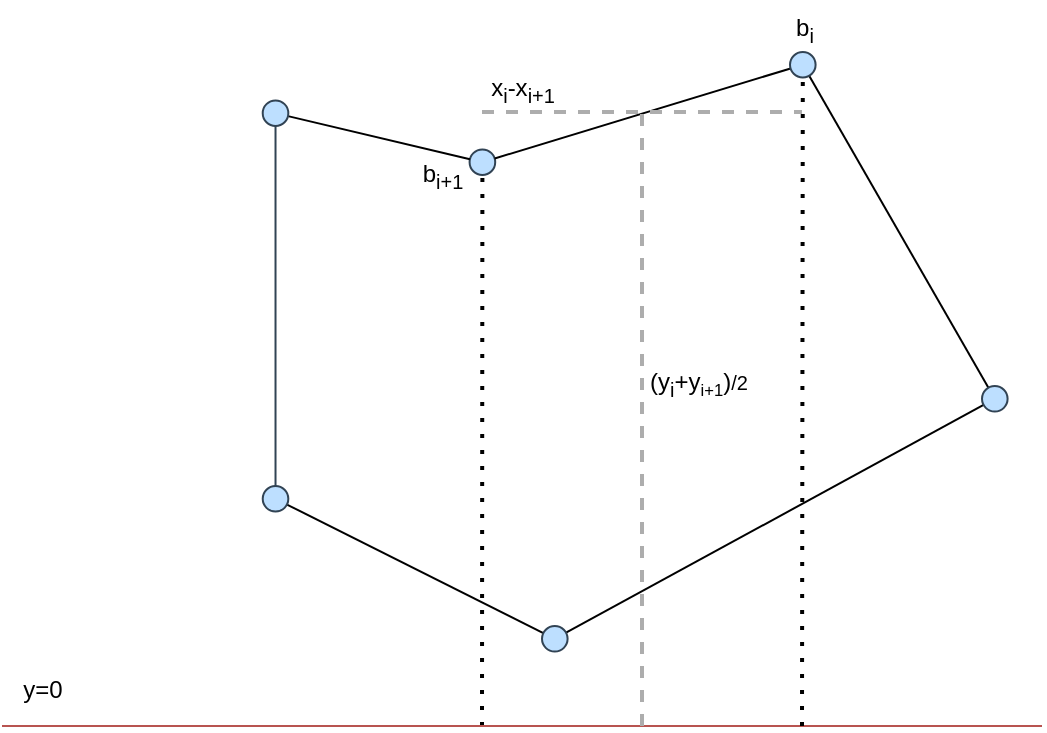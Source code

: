 <mxfile version="20.7.4" type="device"><diagram id="8tnmcAnf5vKQqU9Yrkuo" name="Stránka-1"><mxGraphModel dx="2206" dy="1298" grid="1" gridSize="10" guides="1" tooltips="1" connect="1" arrows="1" fold="1" page="1" pageScale="1" pageWidth="827" pageHeight="1169" math="0" shadow="0"><root><mxCell id="0"/><mxCell id="1" parent="0"/><mxCell id="j0QpfPrZqNBl76bQKwAY-191" value="" style="endArrow=none;html=1;rounded=0;" parent="1" source="j0QpfPrZqNBl76bQKwAY-190" target="j0QpfPrZqNBl76bQKwAY-182" edge="1"><mxGeometry width="50" height="50" relative="1" as="geometry"><mxPoint x="497.09" y="807.411" as="sourcePoint"/><mxPoint x="638.129" y="730.611" as="targetPoint"/></mxGeometry></mxCell><mxCell id="j0QpfPrZqNBl76bQKwAY-192" value="" style="endArrow=none;html=1;rounded=0;fillColor=#647687;strokeColor=#314354;" parent="1" source="j0QpfPrZqNBl76bQKwAY-190" target="j0QpfPrZqNBl76bQKwAY-188" edge="1"><mxGeometry width="50" height="50" relative="1" as="geometry"><mxPoint x="279.493" y="871.411" as="sourcePoint"/><mxPoint x="495.81" y="295.411" as="targetPoint"/></mxGeometry></mxCell><mxCell id="j0QpfPrZqNBl76bQKwAY-184" value="" style="endArrow=none;html=1;rounded=0;" parent="1" source="j0QpfPrZqNBl76bQKwAY-181" target="j0QpfPrZqNBl76bQKwAY-182" edge="1"><mxGeometry width="50" height="50" relative="1" as="geometry"><mxPoint x="586.267" y="679.411" as="sourcePoint"/><mxPoint x="624.666" y="717.811" as="targetPoint"/></mxGeometry></mxCell><mxCell id="j0QpfPrZqNBl76bQKwAY-227" value="" style="group" parent="1" vertex="1" connectable="0"><mxGeometry x="385.002" y="447.2" width="35" height="36.291" as="geometry"/></mxCell><mxCell id="j0QpfPrZqNBl76bQKwAY-186" value="" style="ellipse;whiteSpace=wrap;html=1;aspect=fixed;fillColor=#BDDFFF;fontColor=#ffffff;strokeColor=#314354;" parent="j0QpfPrZqNBl76bQKwAY-227" vertex="1"><mxGeometry x="8.8" y="24.491" width="12.8" height="12.8" as="geometry"/></mxCell><mxCell id="j0QpfPrZqNBl76bQKwAY-189" value="" style="endArrow=none;html=1;rounded=0;" parent="1" source="j0QpfPrZqNBl76bQKwAY-186" target="j0QpfPrZqNBl76bQKwAY-188" edge="1"><mxGeometry width="50" height="50" relative="1" as="geometry"><mxPoint x="317.47" y="436.211" as="sourcePoint"/><mxPoint x="381.469" y="372.211" as="targetPoint"/></mxGeometry></mxCell><mxCell id="j0QpfPrZqNBl76bQKwAY-185" value="" style="endArrow=none;html=1;rounded=0;" parent="1" source="j0QpfPrZqNBl76bQKwAY-181" target="j0QpfPrZqNBl76bQKwAY-183" edge="1"><mxGeometry width="50" height="50" relative="1" as="geometry"><mxPoint x="611.867" y="615.411" as="sourcePoint"/><mxPoint x="675.866" y="551.411" as="targetPoint"/></mxGeometry></mxCell><mxCell id="j0QpfPrZqNBl76bQKwAY-187" value="" style="endArrow=none;html=1;rounded=0;" parent="1" source="j0QpfPrZqNBl76bQKwAY-186" target="j0QpfPrZqNBl76bQKwAY-183" edge="1"><mxGeometry width="50" height="50" relative="1" as="geometry"><mxPoint x="381.469" y="487.411" as="sourcePoint"/><mxPoint x="535.067" y="487.411" as="targetPoint"/></mxGeometry></mxCell><mxCell id="KYYekJaslA2TPX-1TaYA-10" value="" style="group" vertex="1" connectable="0" parent="1"><mxGeometry x="549.0" y="413.18" width="32" height="32.025" as="geometry"/></mxCell><mxCell id="j0QpfPrZqNBl76bQKwAY-183" value="" style="ellipse;whiteSpace=wrap;html=1;aspect=fixed;fillColor=#BDDFFF;fontColor=#ffffff;strokeColor=#314354;" parent="KYYekJaslA2TPX-1TaYA-10" vertex="1"><mxGeometry x="5" y="9.8" width="12.8" height="12.8" as="geometry"/></mxCell><mxCell id="j0QpfPrZqNBl76bQKwAY-201" value="b&lt;sub&gt;i&lt;/sub&gt;" style="text;html=1;align=center;verticalAlign=middle;resizable=0;points=[];autosize=1;strokeColor=none;fillColor=none;fillStyle=auto;opacity=40;" parent="KYYekJaslA2TPX-1TaYA-10" vertex="1"><mxGeometry x="-3" y="-16" width="30" height="30" as="geometry"/></mxCell><mxCell id="j0QpfPrZqNBl76bQKwAY-182" value="" style="ellipse;whiteSpace=wrap;html=1;aspect=fixed;fillColor=#BDDFFF;fontColor=#ffffff;strokeColor=#314354;" parent="1" vertex="1"><mxGeometry x="430.001" y="710.0" width="12.8" height="12.8" as="geometry"/></mxCell><mxCell id="j0QpfPrZqNBl76bQKwAY-181" value="" style="ellipse;whiteSpace=wrap;html=1;aspect=fixed;fillColor=#BDDFFF;fontColor=#ffffff;strokeColor=#314354;" parent="1" vertex="1"><mxGeometry x="650.001" y="590.0" width="12.8" height="12.8" as="geometry"/></mxCell><mxCell id="j0QpfPrZqNBl76bQKwAY-188" value="" style="ellipse;whiteSpace=wrap;html=1;aspect=fixed;fillColor=#BDDFFF;fontColor=#ffffff;strokeColor=#314354;" parent="1" vertex="1"><mxGeometry x="290.36" y="447.2" width="12.8" height="12.8" as="geometry"/></mxCell><mxCell id="j0QpfPrZqNBl76bQKwAY-190" value="" style="ellipse;whiteSpace=wrap;html=1;aspect=fixed;fillColor=#BDDFFF;fontColor=#ffffff;strokeColor=#314354;" parent="1" vertex="1"><mxGeometry x="290.362" y="640" width="12.8" height="12.8" as="geometry"/></mxCell><mxCell id="KYYekJaslA2TPX-1TaYA-15" value="" style="endArrow=none;dashed=1;html=1;dashPattern=1 3;strokeWidth=2;rounded=0;" edge="1" parent="1" target="j0QpfPrZqNBl76bQKwAY-186"><mxGeometry width="50" height="50" relative="1" as="geometry"><mxPoint x="400" y="760" as="sourcePoint"/><mxPoint x="410" y="510" as="targetPoint"/></mxGeometry></mxCell><mxCell id="KYYekJaslA2TPX-1TaYA-16" value="" style="endArrow=none;html=1;rounded=0;fillColor=#f8cecc;strokeColor=#b85450;" edge="1" parent="1"><mxGeometry width="50" height="50" relative="1" as="geometry"><mxPoint x="160" y="760" as="sourcePoint"/><mxPoint x="680" y="760" as="targetPoint"/></mxGeometry></mxCell><mxCell id="KYYekJaslA2TPX-1TaYA-17" value="" style="endArrow=none;dashed=1;html=1;dashPattern=1 3;strokeWidth=2;rounded=0;" edge="1" parent="1" target="j0QpfPrZqNBl76bQKwAY-183"><mxGeometry width="50" height="50" relative="1" as="geometry"><mxPoint x="560" y="760" as="sourcePoint"/><mxPoint x="415.201" y="505.291" as="targetPoint"/></mxGeometry></mxCell><mxCell id="KYYekJaslA2TPX-1TaYA-18" value="" style="endArrow=none;dashed=1;html=1;strokeWidth=2;rounded=0;strokeColor=#ADADAD;" edge="1" parent="1"><mxGeometry width="50" height="50" relative="1" as="geometry"><mxPoint x="480" y="760" as="sourcePoint"/><mxPoint x="480" y="450" as="targetPoint"/></mxGeometry></mxCell><mxCell id="KYYekJaslA2TPX-1TaYA-19" value="" style="endArrow=none;dashed=1;html=1;strokeWidth=2;rounded=0;strokeColor=#ADADAD;" edge="1" parent="1"><mxGeometry width="50" height="50" relative="1" as="geometry"><mxPoint x="400" y="453" as="sourcePoint"/><mxPoint x="560" y="453" as="targetPoint"/></mxGeometry></mxCell><mxCell id="j0QpfPrZqNBl76bQKwAY-207" value="b&lt;sub&gt;i+1&lt;/sub&gt;" style="text;html=1;align=center;verticalAlign=middle;resizable=0;points=[];autosize=1;strokeColor=none;fillColor=none;fillStyle=auto;opacity=40;" parent="1" vertex="1"><mxGeometry x="360.002" y="470" width="40" height="30" as="geometry"/></mxCell><mxCell id="KYYekJaslA2TPX-1TaYA-20" value="(y&lt;sub style=&quot;border-color: var(--border-color);&quot;&gt;i&lt;/sub&gt;+y&lt;span style=&quot;border-color: var(--border-color); font-size: 10px;&quot;&gt;&lt;sub style=&quot;border-color: var(--border-color);&quot;&gt;i+1&lt;/sub&gt;&lt;/span&gt;)&lt;span style=&quot;font-size: 10px;&quot;&gt;/2&lt;/span&gt;" style="text;html=1;align=center;verticalAlign=middle;resizable=0;points=[];autosize=1;strokeColor=none;fillColor=none;fillStyle=auto;opacity=40;" vertex="1" parent="1"><mxGeometry x="473.002" y="573.8" width="70" height="30" as="geometry"/></mxCell><mxCell id="KYYekJaslA2TPX-1TaYA-21" value="x&lt;sub&gt;i&lt;/sub&gt;-x&lt;sub&gt;i+1&lt;/sub&gt;" style="text;html=1;align=center;verticalAlign=middle;resizable=0;points=[];autosize=1;strokeColor=none;fillColor=none;fillStyle=auto;opacity=40;" vertex="1" parent="1"><mxGeometry x="390.002" y="427" width="60" height="30" as="geometry"/></mxCell><mxCell id="KYYekJaslA2TPX-1TaYA-22" value="y=0" style="text;html=1;align=center;verticalAlign=middle;resizable=0;points=[];autosize=1;strokeColor=none;fillColor=none;fillStyle=auto;opacity=40;" vertex="1" parent="1"><mxGeometry x="160.002" y="727" width="40" height="30" as="geometry"/></mxCell></root></mxGraphModel></diagram></mxfile>